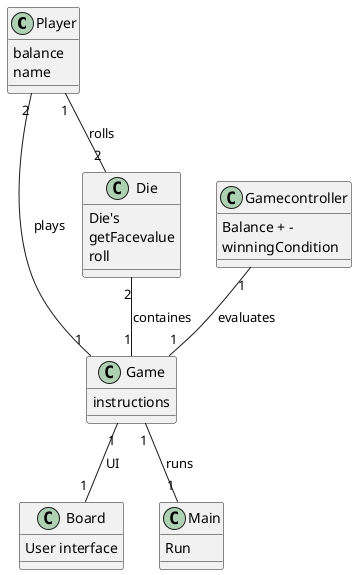 @startuml
'https://plantuml.com/class-diagram

class Player{
balance
name
}
class Gamecontroller{
Balance + -
winningCondition
}
class Game{
instructions
}
class Die{
Die's
getFacevalue
roll
}
class Board{
User interface
}
class Main{
Run
}

Die "2"--"1" Game : containes
Gamecontroller "1"--"1" Game : evaluates
Game "1"--"1" Board : UI
Game "1"--"1" Main : runs
Player "2"--"1" Game : plays
Player "1"--"2" Die : rolls








@enduml